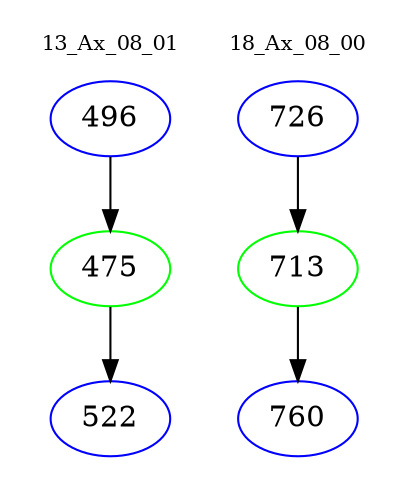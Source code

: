 digraph{
subgraph cluster_0 {
color = white
label = "13_Ax_08_01";
fontsize=10;
T0_496 [label="496", color="blue"]
T0_496 -> T0_475 [color="black"]
T0_475 [label="475", color="green"]
T0_475 -> T0_522 [color="black"]
T0_522 [label="522", color="blue"]
}
subgraph cluster_1 {
color = white
label = "18_Ax_08_00";
fontsize=10;
T1_726 [label="726", color="blue"]
T1_726 -> T1_713 [color="black"]
T1_713 [label="713", color="green"]
T1_713 -> T1_760 [color="black"]
T1_760 [label="760", color="blue"]
}
}
